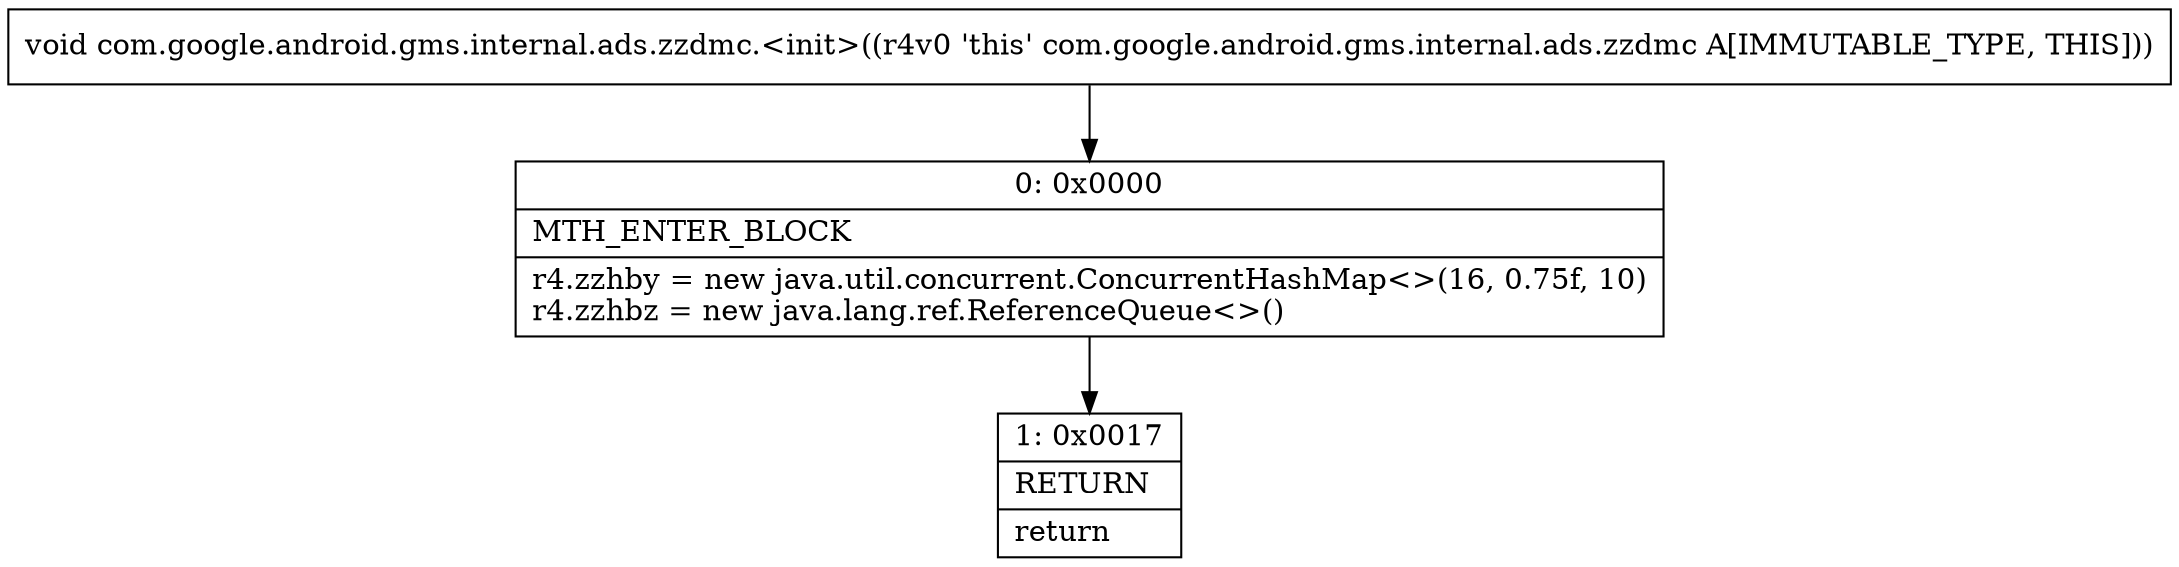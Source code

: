digraph "CFG forcom.google.android.gms.internal.ads.zzdmc.\<init\>()V" {
Node_0 [shape=record,label="{0\:\ 0x0000|MTH_ENTER_BLOCK\l|r4.zzhby = new java.util.concurrent.ConcurrentHashMap\<\>(16, 0.75f, 10)\lr4.zzhbz = new java.lang.ref.ReferenceQueue\<\>()\l}"];
Node_1 [shape=record,label="{1\:\ 0x0017|RETURN\l|return\l}"];
MethodNode[shape=record,label="{void com.google.android.gms.internal.ads.zzdmc.\<init\>((r4v0 'this' com.google.android.gms.internal.ads.zzdmc A[IMMUTABLE_TYPE, THIS])) }"];
MethodNode -> Node_0;
Node_0 -> Node_1;
}

